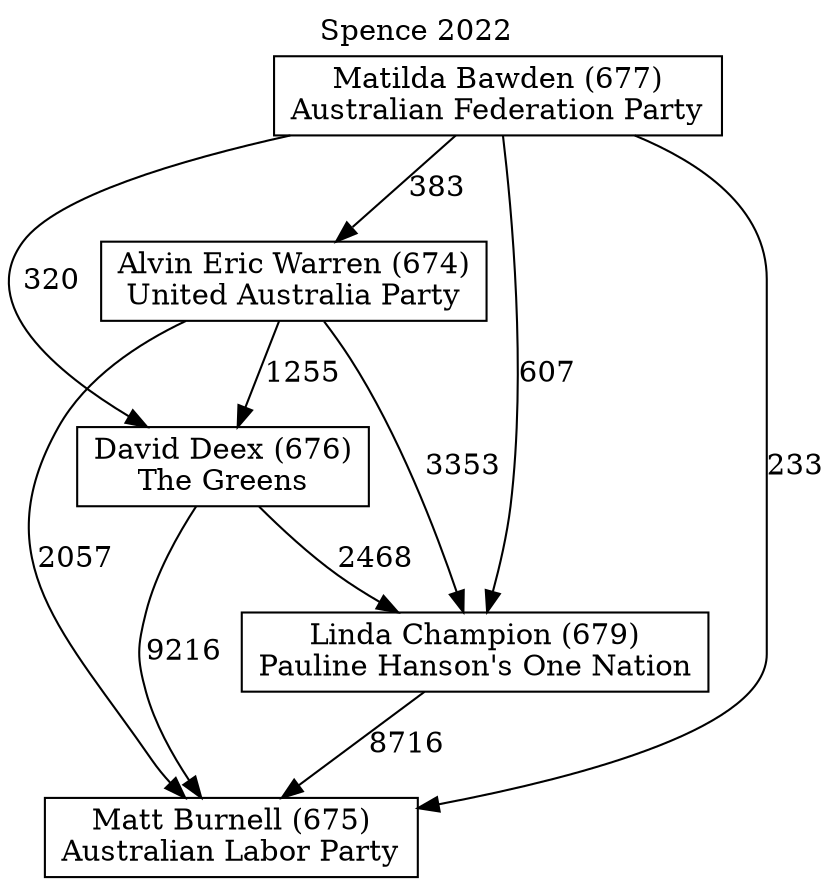 // House preference flow
digraph "Matt Burnell (675)_Spence_2022" {
	graph [label="Spence 2022" labelloc=t mclimit=10]
	node [shape=box]
	"Alvin Eric Warren (674)" [label="Alvin Eric Warren (674)
United Australia Party"]
	"David Deex (676)" [label="David Deex (676)
The Greens"]
	"Linda Champion (679)" [label="Linda Champion (679)
Pauline Hanson's One Nation"]
	"Matilda Bawden (677)" [label="Matilda Bawden (677)
Australian Federation Party"]
	"Matt Burnell (675)" [label="Matt Burnell (675)
Australian Labor Party"]
	"Alvin Eric Warren (674)" -> "David Deex (676)" [label=1255]
	"Alvin Eric Warren (674)" -> "Linda Champion (679)" [label=3353]
	"Alvin Eric Warren (674)" -> "Matt Burnell (675)" [label=2057]
	"David Deex (676)" -> "Linda Champion (679)" [label=2468]
	"David Deex (676)" -> "Matt Burnell (675)" [label=9216]
	"Linda Champion (679)" -> "Matt Burnell (675)" [label=8716]
	"Matilda Bawden (677)" -> "Alvin Eric Warren (674)" [label=383]
	"Matilda Bawden (677)" -> "David Deex (676)" [label=320]
	"Matilda Bawden (677)" -> "Linda Champion (679)" [label=607]
	"Matilda Bawden (677)" -> "Matt Burnell (675)" [label=233]
}
